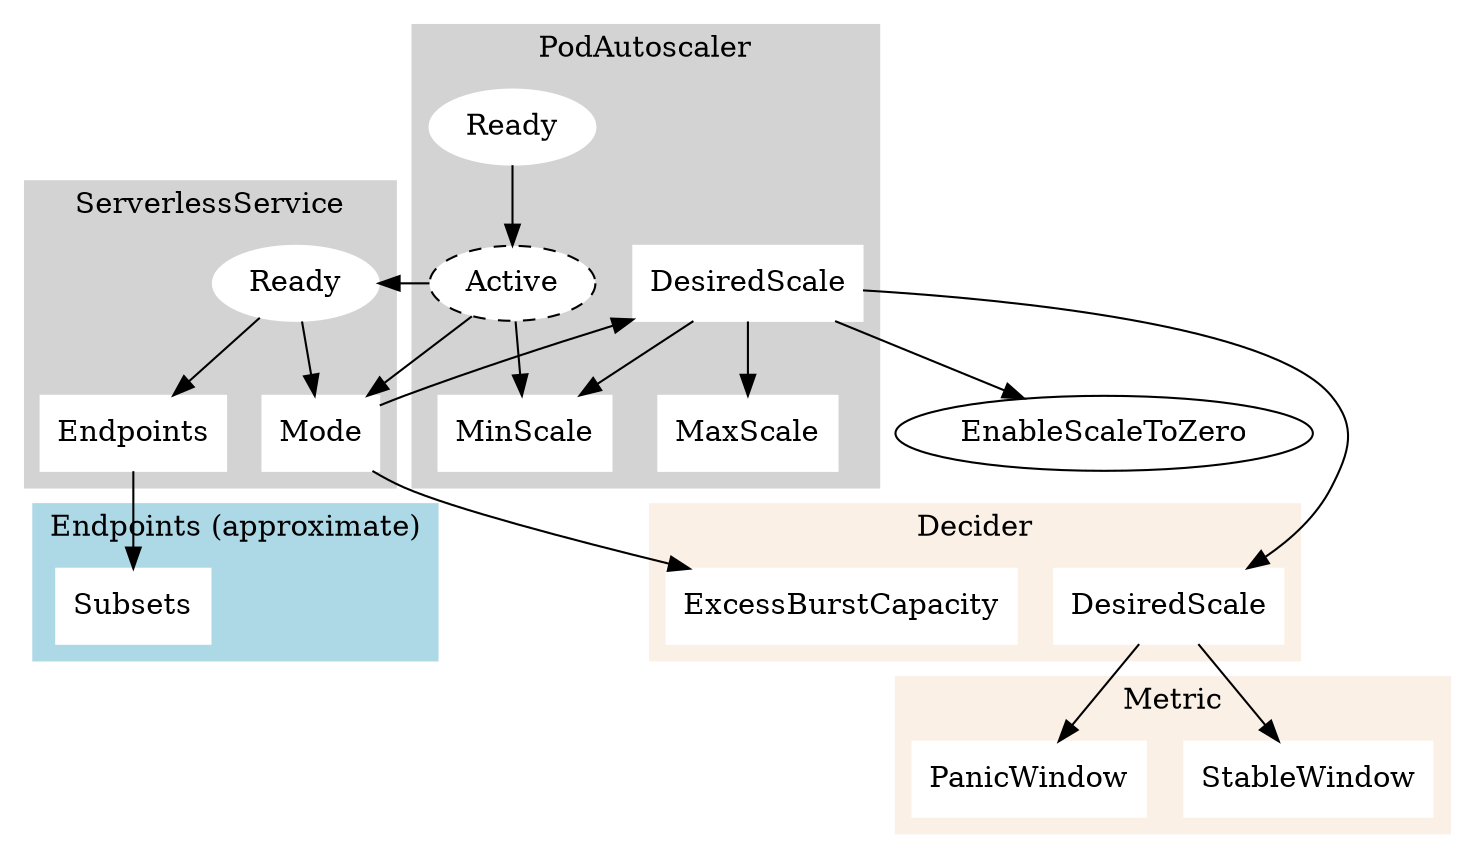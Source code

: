 digraph lifecycle {
  graph [style=filled,color=lightgrey]
  node [style=filled,color=white];

  EnableScaleToZero [label="EnableScaleToZero", fillcolor=white, color=black, href="https://godoc.org/github.com/knative/serving/pkg/autoscaler#Config.EnableScaleToZero"]

  subgraph cluster_kpa {
    label = "PodAutoscaler";
    href="https://godoc.org/github.com/knative/serving/pkg/apis/autoscaling/v1alpha1#PodAutoscalerStatus"

    PodAutoscalerConditionReady [label=Ready, href="https://godoc.org/github.com/knative/serving/pkg/apis/autoscaling/v1alpha1#PodAutoscalerConditionReady"]
    PodAutoscalerConditionActive [label=Active, style="filled,dashed", fillcolor=white, color=black, href="https://godoc.org/github.com/knative/serving/pkg/apis/autoscaling/v1alpha1#PodAutoscalerConditionActive"]

    PodAutoscalerConditionReady -> PodAutoscalerConditionActive


    PodAutoscalerMinScale [label=MinScale, shape=box, href="https://godoc.org/github.com/knative/serving/pkg/apis/autoscaling#MinScaleAnnotationKey"]
    PodAutoscalerMaxScale [label=MaxScale, shape=box, href="https://godoc.org/github.com/knative/serving/pkg/apis/autoscaling#MaxScaleAnnotationKey"]

    PodAutoscalerDesiredScale [label=DesiredScale, shape=box]
    PodAutoscalerDesiredScale -> PodAutoscalerMinScale
    PodAutoscalerDesiredScale -> PodAutoscalerMaxScale

    PodAutoscalerConditionActive -> PodAutoscalerMinScale

  }

  subgraph cluster_decider {
    label = "Decider";
    href="https://godoc.org/github.com/knative/serving/pkg/autoscaler#DeciderStatus"
    style = filled
    color = linen

    DeciderDesiredScale [label=DesiredScale, shape=box, href="https://godoc.org/github.com/knative/serving/pkg/autoscaler#DeciderStatus.DesiredScale"]
    DeciderExcessBurstCapacity [label=ExcessBurstCapacity, shape=box, href="https://godoc.org/github.com/knative/serving/pkg/autoscaler#DeciderStatus.ExcessBurstCapacity"]
  }

  subgraph cluster_metric {
    label = "Metric";
    href="https://godoc.org/github.com/knative/serving/pkg/apis/autoscaling/v1alpha1#MetricStatus"
    style = filled
    color = linen

    MetricStableWindow [label=StableWindow, shape=box, href="https://godoc.org/github.com/knative/serving/pkg/apis/autoscaling/v1alpha1#MetricStableWindow"]
    MetricPanicWindow [label=PanicWindow, shape=box, href="https://godoc.org/github.com/knative/serving/pkg/apis/autoscaling/v1alpha1#MetricPanicWindow"]
  }

  subgraph cluster_sks {
    label = "ServerlessService";
    href="https://godoc.org/github.com/knative/serving/pkg/apis/networking/v1alpha1#ServerlessServiceStatus"

    ServerlessServiceConditionReady [label=Ready, href="https://godoc.org/github.com/knative/serving/pkg/apis/networking/v1alpha1#ServerlessServiceConditionReady"]
    ServerlessServiceConditionEndspointsPopulated [label="Endpoints", shape=box, href="https://godoc.org/github.com/knative/serving/pkg/apis/networking/v1alpha1#ServerlessServiceConditionEndspointsPopulated"]
    ServerlessServiceMode [label=Mode, shape=box, href="https://godoc.org/github.com/knative/serving/pkg/apis/networking/v1alpha1#ServerlessServiceSpec.Mode"]

    ServerlessServiceConditionReady -> ServerlessServiceConditionEndspointsPopulated
    ServerlessServiceConditionReady -> ServerlessServiceMode
  }

  subgraph cluster_endpoints {
    label = "Endpoints (approximate)";
    href = "https://godoc.org/k8s.io/kubernetes/pkg/apis/core#Endpoints"
    style = filled
    color = lightblue

    EndpointsSubsets [label=Subsets, shape=box, href="https://godoc.org/k8s.io/kubernetes/pkg/apis/core#Endpoints.Subsets"]
  }

  PodAutoscalerConditionActive -> ServerlessServiceConditionReady
  PodAutoscalerConditionActive -> ServerlessServiceMode

  PodAutoscalerDesiredScale -> DeciderDesiredScale
  PodAutoscalerDesiredScale -> EnableScaleToZero

  DeciderDesiredScale -> MetricStableWindow
  DeciderDesiredScale -> MetricPanicWindow

  ServerlessServiceConditionEndspointsPopulated -> EndpointsSubsets

  ServerlessServiceMode -> DeciderExcessBurstCapacity
  ServerlessServiceMode -> PodAutoscalerDesiredScale
}


